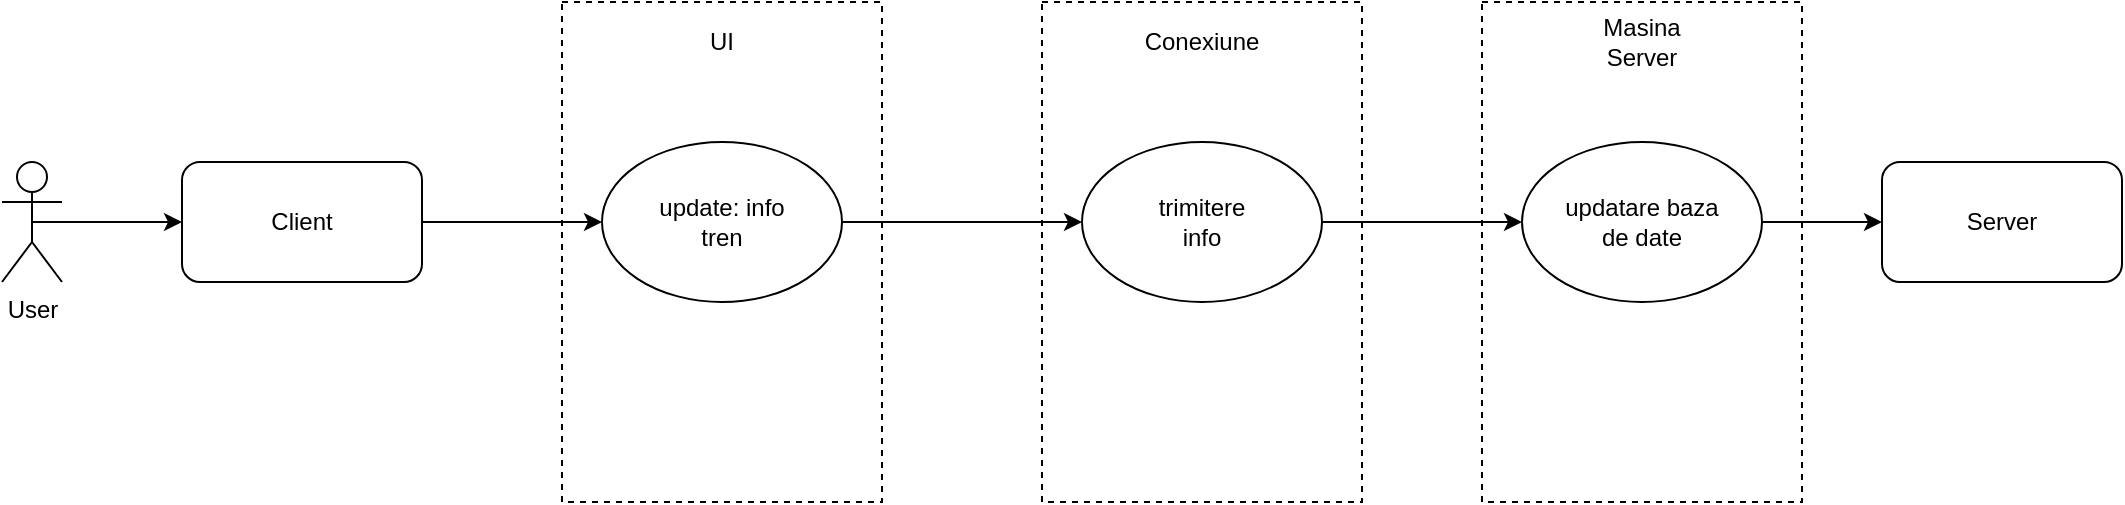 <mxfile version="14.0.1" type="device"><diagram id="mmZpC_23IRoxR1VKZyb9" name="Page-1"><mxGraphModel dx="1037" dy="611" grid="1" gridSize="10" guides="1" tooltips="1" connect="1" arrows="1" fold="1" page="0" pageScale="1" pageWidth="850" pageHeight="1100" math="0" shadow="0"><root><mxCell id="0"/><mxCell id="1" parent="0"/><mxCell id="WgcC7oOtTerPrio6mhWM-6" value="" style="rounded=0;whiteSpace=wrap;html=1;dashed=1;" parent="1" vertex="1"><mxGeometry x="280" y="140" width="160" height="250" as="geometry"/></mxCell><mxCell id="WgcC7oOtTerPrio6mhWM-11" value="" style="ellipse;whiteSpace=wrap;html=1;" parent="1" vertex="1"><mxGeometry x="300" y="210" width="120" height="80" as="geometry"/></mxCell><mxCell id="WgcC7oOtTerPrio6mhWM-1" value="User" style="shape=umlActor;verticalLabelPosition=bottom;verticalAlign=top;html=1;outlineConnect=0;" parent="1" vertex="1"><mxGeometry y="220" width="30" height="60" as="geometry"/></mxCell><mxCell id="WgcC7oOtTerPrio6mhWM-2" value="" style="endArrow=classic;html=1;exitX=0.5;exitY=0.5;exitDx=0;exitDy=0;exitPerimeter=0;" parent="1" source="WgcC7oOtTerPrio6mhWM-1" edge="1"><mxGeometry width="50" height="50" relative="1" as="geometry"><mxPoint x="400" y="410" as="sourcePoint"/><mxPoint x="90" y="250" as="targetPoint"/></mxGeometry></mxCell><mxCell id="WgcC7oOtTerPrio6mhWM-3" value="" style="rounded=1;whiteSpace=wrap;html=1;" parent="1" vertex="1"><mxGeometry x="90" y="220" width="120" height="60" as="geometry"/></mxCell><mxCell id="WgcC7oOtTerPrio6mhWM-4" value="Client" style="text;html=1;strokeColor=none;fillColor=none;align=center;verticalAlign=middle;whiteSpace=wrap;rounded=0;" parent="1" vertex="1"><mxGeometry x="130" y="240" width="40" height="20" as="geometry"/></mxCell><mxCell id="WgcC7oOtTerPrio6mhWM-5" value="" style="endArrow=classic;html=1;entryX=0;entryY=0.5;entryDx=0;entryDy=0;" parent="1" target="WgcC7oOtTerPrio6mhWM-11" edge="1"><mxGeometry width="50" height="50" relative="1" as="geometry"><mxPoint x="210" y="250" as="sourcePoint"/><mxPoint x="280" y="250" as="targetPoint"/></mxGeometry></mxCell><mxCell id="WgcC7oOtTerPrio6mhWM-7" value="UI" style="text;html=1;strokeColor=none;fillColor=none;align=center;verticalAlign=middle;whiteSpace=wrap;rounded=0;" parent="1" vertex="1"><mxGeometry x="340" y="150" width="40" height="20" as="geometry"/></mxCell><mxCell id="WgcC7oOtTerPrio6mhWM-8" value="update: info tren" style="text;html=1;strokeColor=none;fillColor=none;align=center;verticalAlign=middle;whiteSpace=wrap;rounded=0;dashed=1;" parent="1" vertex="1"><mxGeometry x="320" y="240" width="80" height="20" as="geometry"/></mxCell><mxCell id="WgcC7oOtTerPrio6mhWM-12" value="" style="rounded=0;whiteSpace=wrap;html=1;dashed=1;" parent="1" vertex="1"><mxGeometry x="520" y="140" width="160" height="250" as="geometry"/></mxCell><mxCell id="WgcC7oOtTerPrio6mhWM-13" value="Conexiune" style="text;html=1;strokeColor=none;fillColor=none;align=center;verticalAlign=middle;whiteSpace=wrap;rounded=0;" parent="1" vertex="1"><mxGeometry x="580" y="150" width="40" height="20" as="geometry"/></mxCell><mxCell id="WgcC7oOtTerPrio6mhWM-14" value="" style="rounded=0;whiteSpace=wrap;html=1;dashed=1;" parent="1" vertex="1"><mxGeometry x="740" y="140" width="160" height="250" as="geometry"/></mxCell><mxCell id="WgcC7oOtTerPrio6mhWM-15" value="Masina Server" style="text;html=1;strokeColor=none;fillColor=none;align=center;verticalAlign=middle;whiteSpace=wrap;rounded=0;" parent="1" vertex="1"><mxGeometry x="800" y="150" width="40" height="20" as="geometry"/></mxCell><mxCell id="WgcC7oOtTerPrio6mhWM-16" value="" style="rounded=1;whiteSpace=wrap;html=1;" parent="1" vertex="1"><mxGeometry x="940" y="220" width="120" height="60" as="geometry"/></mxCell><mxCell id="WgcC7oOtTerPrio6mhWM-17" value="Server" style="text;html=1;strokeColor=none;fillColor=none;align=center;verticalAlign=middle;whiteSpace=wrap;rounded=0;" parent="1" vertex="1"><mxGeometry x="980" y="240" width="40" height="20" as="geometry"/></mxCell><mxCell id="WgcC7oOtTerPrio6mhWM-18" value="" style="ellipse;whiteSpace=wrap;html=1;" parent="1" vertex="1"><mxGeometry x="540" y="210" width="120" height="80" as="geometry"/></mxCell><mxCell id="WgcC7oOtTerPrio6mhWM-19" value="trimitere info" style="text;html=1;strokeColor=none;fillColor=none;align=center;verticalAlign=middle;whiteSpace=wrap;rounded=0;" parent="1" vertex="1"><mxGeometry x="580" y="240" width="40" height="20" as="geometry"/></mxCell><mxCell id="WgcC7oOtTerPrio6mhWM-9" value="" style="endArrow=classic;html=1;exitX=1;exitY=0.5;exitDx=0;exitDy=0;entryX=0;entryY=0.5;entryDx=0;entryDy=0;" parent="1" source="WgcC7oOtTerPrio6mhWM-11" target="WgcC7oOtTerPrio6mhWM-18" edge="1"><mxGeometry width="50" height="50" relative="1" as="geometry"><mxPoint x="440" y="260" as="sourcePoint"/><mxPoint x="520" y="260" as="targetPoint"/></mxGeometry></mxCell><mxCell id="WgcC7oOtTerPrio6mhWM-21" value="" style="ellipse;whiteSpace=wrap;html=1;" parent="1" vertex="1"><mxGeometry x="760" y="210" width="120" height="80" as="geometry"/></mxCell><mxCell id="WgcC7oOtTerPrio6mhWM-22" value="updatare baza de date" style="text;html=1;strokeColor=none;fillColor=none;align=center;verticalAlign=middle;whiteSpace=wrap;rounded=0;" parent="1" vertex="1"><mxGeometry x="780" y="240" width="80" height="20" as="geometry"/></mxCell><mxCell id="WgcC7oOtTerPrio6mhWM-23" value="" style="endArrow=classic;html=1;entryX=0;entryY=0.5;entryDx=0;entryDy=0;" parent="1" source="WgcC7oOtTerPrio6mhWM-18" target="WgcC7oOtTerPrio6mhWM-21" edge="1"><mxGeometry width="50" height="50" relative="1" as="geometry"><mxPoint x="680" y="249.5" as="sourcePoint"/><mxPoint x="750" y="250" as="targetPoint"/></mxGeometry></mxCell><mxCell id="WgcC7oOtTerPrio6mhWM-27" value="" style="endArrow=classic;html=1;exitX=1;exitY=0.5;exitDx=0;exitDy=0;entryX=0;entryY=0.5;entryDx=0;entryDy=0;" parent="1" source="WgcC7oOtTerPrio6mhWM-21" target="WgcC7oOtTerPrio6mhWM-16" edge="1"><mxGeometry width="50" height="50" relative="1" as="geometry"><mxPoint x="500" y="370" as="sourcePoint"/><mxPoint x="550" y="320" as="targetPoint"/></mxGeometry></mxCell></root></mxGraphModel></diagram></mxfile>